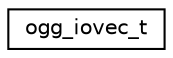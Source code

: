 digraph "Graphical Class Hierarchy"
{
 // LATEX_PDF_SIZE
  edge [fontname="Helvetica",fontsize="10",labelfontname="Helvetica",labelfontsize="10"];
  node [fontname="Helvetica",fontsize="10",shape=record];
  rankdir="LR";
  Node0 [label="ogg_iovec_t",height=0.2,width=0.4,color="black", fillcolor="white", style="filled",URL="$d4/d99/structogg__iovec__t.html",tooltip=" "];
}
